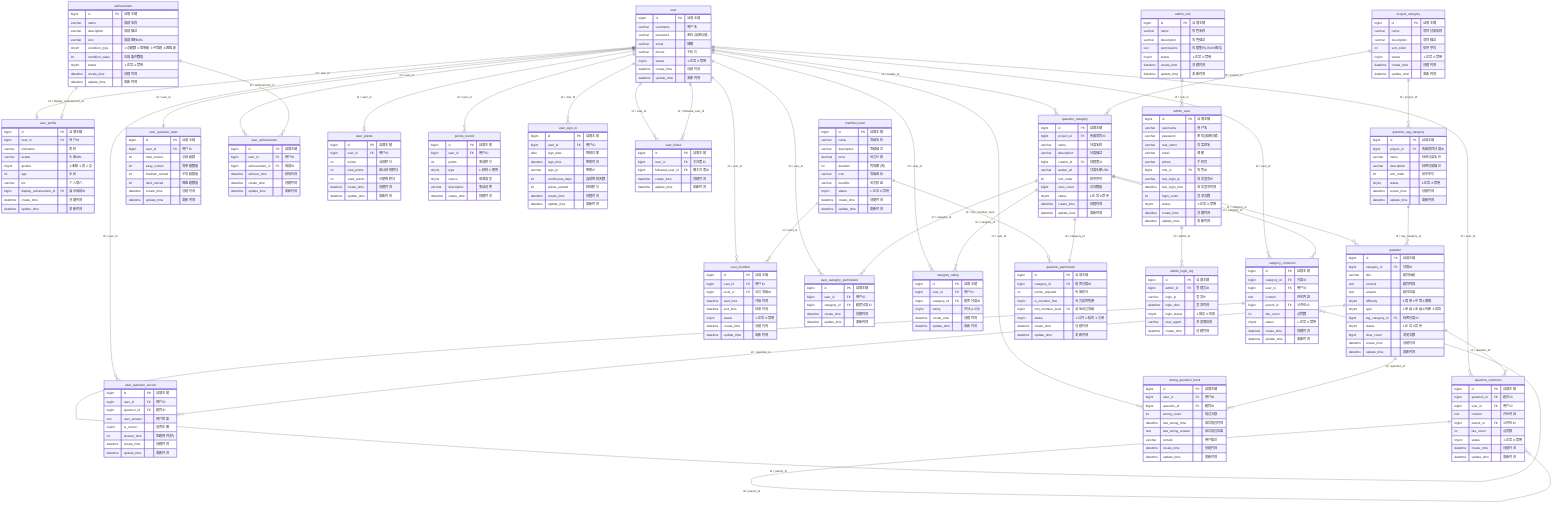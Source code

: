 erDiagram
    %% 基础表之间的关系
    user ||--o| user_profile : "id = user_id"
    user ||--o{ question_category : "id = creator_id"
    user ||--o{ question_comment : "id = user_id"
    user ||--o{ category_comment : "id = user_id"
    user ||--|| user_question_stats : "id = user_id"
    user ||--o{ user_achievement : "id = user_id"
    user ||--o| user_points : "id = user_id"
    user ||--o{ points_record : "id = user_id"
    user ||--o{ user_member : "id = user_id"
    user ||--o{ user_category_permission : "id = user_id"
    user ||--o{ user_sign_in : "id = user_id"
    user ||--o{ user_question_record : "id = user_id"
    user ||--o{ category_rating : "id = user_id"
    user ||--o{ wrong_question_book : "id = user_id"
    user ||--o{ user_follow : "id = user_id"
    user ||--o{ user_follow : "id = followed_user_id"

    %% 题库相关关系
    project_category ||--o{ question_category : "id = project_id"
    project_category ||--o{ question_tag_category : "id = project_id"
    question_category ||--o{ question : "id = category_id"
    question ||--o{ question_comment : "id = question_id"
    question_category ||--o{ category_comment : "id = category_id"
    question_comment ||--o{ question_comment : "id = parent_id"
    category_comment ||--o{ category_comment : "id = parent_id"
    question ||--o{ user_question_record : "id = question_id"
    question ||--o{ wrong_question_book : "id = question_id"
    question_category ||--o{ category_rating : "id = category_id"
    question_tag_category ||--o{ question : "id = tag_category_id"

    %% 会员和权限相关关系
    member_level ||--o{ user_member : "id = level_id"
    member_level ||--o{ question_permission : "id = min_member_level"
    achievement ||--o{ user_achievement : "id = achievement_id"
    achievement ||--o| user_profile : "id = display_achievement_id"
    question_category ||--|| question_permission : "id = category_id"
    question_category ||--o{ user_category_permission : "id = category_id"

    %% 管理员相关关系
    admin_role ||--o{ admin_user : "id = role_id"
    admin_user ||--o{ admin_login_log : "id = admin_id"

    %% 用户基础信息表
    user {
        bigint id PK "自增主键"
        varchar username "用户名"
        varchar password "密码(加密存储)"
        varchar email "邮箱"
        varchar phone "手机号"
        tinyint status "1:正常 0:禁用"
        datetime create_time "创建时间"
        datetime update_time "更新时间"
    }

    %% 管理员角色表
    admin_role {
        bigint id PK "自增主键"
        varchar name "角色名称"
        varchar description "角色描述"
        text permissions "权限集合(JSON格式)"
        tinyint status "1:正常 0:禁用"
        datetime create_time "创建时间"
        datetime update_time "更新时间"
    }

    %% 会员等级表
    member_level {
        bigint id PK "自增主键"
        varchar name "等级名称"
        varchar description "等级描述"
        decimal price "会员价格"
        int duration "有效期(天)"
        varchar icon "等级图标"
        varchar benefits "会员权益"
        tinyint status "1:正常 0:禁用"
        datetime create_time "创建时间"
        datetime update_time "更新时间"
    }

    %% 成就表
    achievement {
        bigint id PK "自增主键"
        varchar name "成就名称"
        varchar description "成就描述"
        varchar icon "成就图标URL"
        tinyint condition_type "1:总题数 2:简单题 3:中等题 4:困难题"
        int condition_value "达成条件数值"
        tinyint status "1:正常 0:禁用"
        datetime create_time "创建时间"
        datetime update_time "更新时间"
    }

    %% 项目大分类表
    project_category {
        bigint id PK "自增主键"
        varchar name "项目分类名称"
        varchar description "项目描述"
        int sort_order "排序序号"
        tinyint status "1:正常 0:禁用"
        datetime create_time "创建时间"
        datetime update_time "更新时间"
    }

    %% 管理员表
    admin_user {
        bigint id PK "自增主键"
        varchar username "用户名"
        varchar password "密码(加密存储)"
        varchar real_name "真实姓名"
        varchar email "邮箱"
        varchar phone "手机号"
        bigint role_id FK "角色ID"
        varchar last_login_ip "最后登录IP"
        datetime last_login_time "最后登录时间"
        int login_count "登录次数"
        tinyint status "1:正常 0:禁用"
        datetime create_time "创建时间"
        datetime update_time "更新时间"
    }

    %% 用户个人资料表
    user_profile {
        bigint id PK "自增主键"
        bigint user_id FK "用户ID"
        varchar nickname "昵称"
        varchar avatar "头像URL"
        tinyint gender "0:未知 1:男 2:女"
        int age "年龄"
        varchar bio "个人简介"
        bigint display_achievement_id FK "展示成就ID"
        datetime create_time "创建时间"
        datetime update_time "更新时间"
    }

    %% 题库分类表
    question_category {
        bigint id PK "自增主键"
        bigint project_id FK "所属项目ID"
        varchar name "分类名称"
        varchar description "分类描述"
        bigint creator_id FK "创建者ID"
        varchar avatar_url "分类头像URL"
        int sort_order "排序序号"
        bigint view_count "访问数量"
        tinyint status "1:正常 0:禁用"
        datetime create_time "创建时间"
        datetime update_time "更新时间"
    }

    %% 题库内容表
    question {
        bigint id PK "自增主键"
        bigint category_id FK "分类ID"
        varchar title "题目标题"
        text content "题目内容"
        text answer "题目答案"
        tinyint difficulty "1:简单 2:中等 3:困难"
        tinyint type "1:单选 2:多选 3:判断 4:简答"
        bigint tag_category_id FK "标签分类ID"
        tinyint status "1:正常 0:禁用"
        bigint view_count "浏览次数"
        datetime create_time "创建时间"
        datetime update_time "更新时间"
    }

    %% 题目评论表
    question_comment {
        bigint id PK "自增主键"
        bigint question_id FK "题目ID"
        bigint user_id FK "用户ID"
        text content "评论内容"
        bigint parent_id FK "父评论ID"
        int like_count "点赞数"
        tinyint status "1:正常 0:禁用"
        datetime create_time "创建时间"
        datetime update_time "更新时间"
    }

    %% 题库分类评论表
    category_comment {
        bigint id PK "自增主键"
        bigint category_id FK "分类ID"
        bigint user_id FK "用户ID"
        text content "评论内容"
        bigint parent_id FK "父评论ID"
        int like_count "点赞数"
        tinyint status "1:正常 0:禁用"
        datetime create_time "创建时间"
        datetime update_time "更新时间"
    }

    %% 用户刷题统计表
    user_question_stats {
        bigint id PK "自增主键"
        bigint user_id FK "用户ID"
        int total_solved "总刷题数"
        int easy_solved "简单题数量"
        int medium_solved "中等题数量"
        int hard_solved "困难题数量"
        datetime create_time "创建时间"
        datetime update_time "更新时间"
    }

    %% 用户成就表
    user_achievement {
        bigint id PK "自增主键"
        bigint user_id FK "用户ID"
        bigint achievement_id FK "成就ID"
        datetime achieve_time "获得时间"
        datetime create_time "创建时间"
        datetime update_time "更新时间"
    }

    %% 用户会员表
    user_member {
        bigint id PK "自增主键"
        bigint user_id FK "用户ID"
        bigint level_id FK "会员等级ID"
        datetime start_time "开始时间"
        datetime end_time "结束时间"
        tinyint status "1:正常 0:禁用"
        datetime create_time "创建时间"
        datetime update_time "更新时间"
    }

    %% 用户积分表
    user_points {
        bigint id PK "自增主键"
        bigint user_id FK "用户ID"
        int points "当前积分"
        int total_points "累计获得积分"
        int used_points "已使用积分"
        datetime create_time "创建时间"
        datetime update_time "更新时间"
    }

    %% 积分变动记录表
    points_record {
        bigint id PK "自增主键"
        bigint user_id FK "用户ID"
        int points "变动积分"
        tinyint type "1:获得 2:使用"
        tinyint source "来源类型"
        varchar description "变动说明"
        datetime create_time "创建时间"
    }

    %% 题库权限表
    question_permission {
        bigint id PK "自增主键"
        bigint category_id FK "题库分类ID"
        int points_required "所需积分"
        tinyint is_member_free "会员是否免费"
        bigint min_member_level FK "最低会员等级"
        tinyint status "1:公开 2:私有 3:关闭"
        datetime create_time "创建时间"
        datetime update_time "更新时间"
    }

    %% 用户题库权限表
    user_category_permission {
        bigint id PK "自增主键"
        bigint user_id FK "用户ID"
        bigint category_id FK "题库分类ID"
        datetime create_time "创建时间"
        datetime update_time "更新时间"
    }

    %% 签到记录表
    user_sign_in {
        bigint id PK "自增主键"
        bigint user_id FK "用户ID"
        date sign_date "签到日期"
        datetime sign_time "签到时间"
        varchar sign_ip "签到IP"
        int continuous_days "连续签到天数"
        int points_earned "获得积分"
        datetime create_time "创建时间"
        datetime update_time "更新时间"
    }

    %% 答题记录表
    user_question_record {
        bigint id PK "自增主键"
        bigint user_id FK "用户ID"
        bigint question_id FK "题目ID"
        text user_answer "用户答案"
        tinyint is_correct "是否正确"
        int answer_time "答题用时(秒)"
        datetime create_time "创建时间"
        datetime update_time "更新时间"
    }

    %% 题库评分表
    category_rating {
        bigint id PK "自增主键"
        bigint user_id FK "用户ID"
        bigint category_id FK "题库分类ID"
        tinyint rating "评分(1-5分)"
        datetime create_time "创建时间"
        datetime update_time "更新时间"
    }

    %% 管理员登录日志表
    admin_login_log {
        bigint id PK "自增主键"
        bigint admin_id FK "管理员ID"
        varchar login_ip "登录IP"
        datetime login_time "登录时间"
        tinyint login_status "1:成功 0:失败"
        varchar user_agent "浏览器信息"
        datetime create_time "创建时间"
    }

    %% 错题本表
    wrong_question_book {
        bigint id PK "自增主键"
        bigint user_id FK "用户ID"
        bigint question_id FK "题目ID"
        int wrong_count "错误次数"
        datetime last_wrong_time "最后错误时间"
        text last_wrong_answer "最后错误答案"
        varchar remark "用户备注"
        datetime create_time "创建时间"
        datetime update_time "更新时间"
    }

    %% 用户关注表
    user_follow {
        bigint id PK "自增主键"
        bigint user_id FK "关注者ID"
        bigint followed_user_id FK "被关注者ID"
        datetime create_time "创建时间"
        datetime update_time "更新时间"
    }

    %% 标签分类表
    question_tag_category {
        bigint id PK "自增主键"
        bigint project_id FK "所属项目分类ID"
        varchar name "标签分类名称"
        varchar description "标签分类描述"
        int sort_order "排序序号"
        tinyint status "1:正常 0:禁用"
        datetime create_time "创建时间"
        datetime update_time "更新时间"
    }